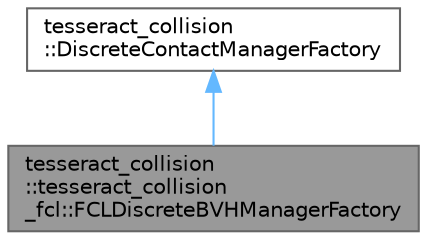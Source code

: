 digraph "tesseract_collision::tesseract_collision_fcl::FCLDiscreteBVHManagerFactory"
{
 // LATEX_PDF_SIZE
  bgcolor="transparent";
  edge [fontname=Helvetica,fontsize=10,labelfontname=Helvetica,labelfontsize=10];
  node [fontname=Helvetica,fontsize=10,shape=box,height=0.2,width=0.4];
  Node1 [label="tesseract_collision\l::tesseract_collision\l_fcl::FCLDiscreteBVHManagerFactory",height=0.2,width=0.4,color="gray40", fillcolor="grey60", style="filled", fontcolor="black",tooltip=" "];
  Node2 -> Node1 [dir="back",color="steelblue1",style="solid"];
  Node2 [label="tesseract_collision\l::DiscreteContactManagerFactory",height=0.2,width=0.4,color="gray40", fillcolor="white", style="filled",URL="$d6/dc1/classtesseract__collision_1_1DiscreteContactManagerFactory.html",tooltip="Define a discrete contact manager plugin which the factory can create an instance."];
}
